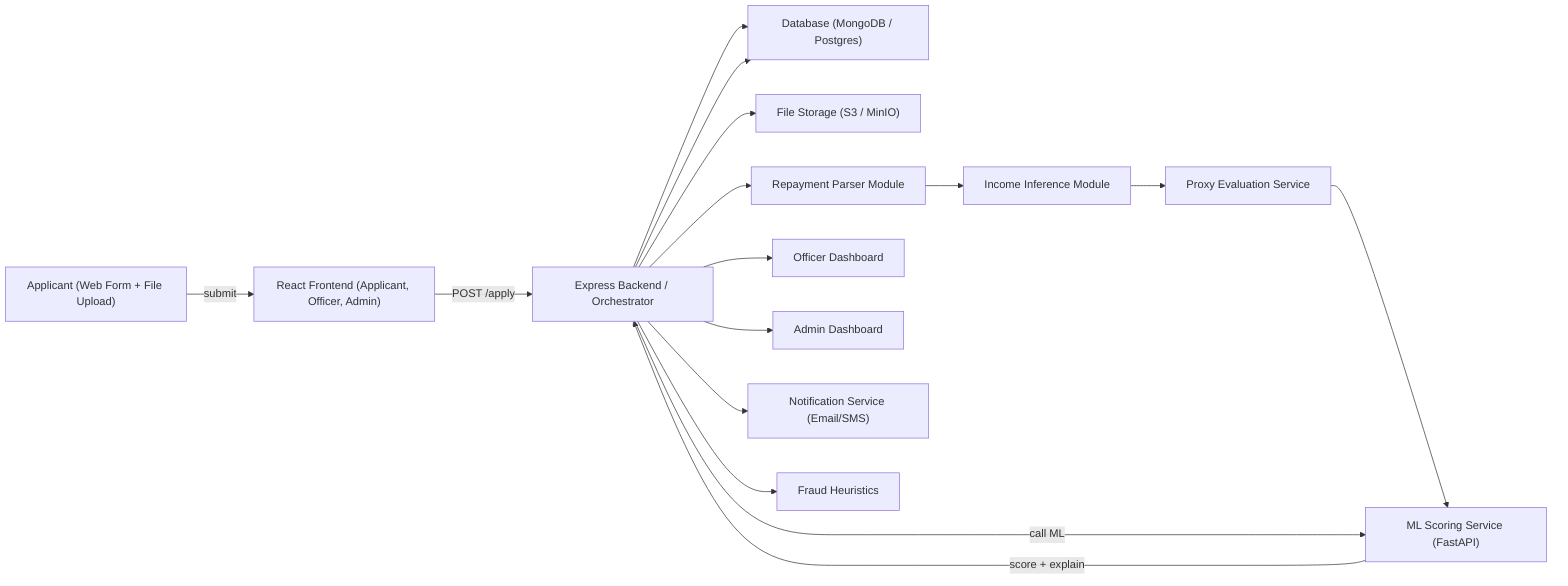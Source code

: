 %% File: /docs/system-diagram.mmd
flowchart LR
    Applicant["Applicant (Web Form + File Upload)"]
    Frontend["React Frontend (Applicant, Officer, Admin)"]
    Backend["Express Backend / Orchestrator"]
    DB["Database (MongoDB / Postgres)"]
    Storage["File Storage (S3 / MinIO)"]
    RepayParser["Repayment Parser Module"]
    IncomeInf["Income Inference Module"]
    ProxyEval["Proxy Evaluation Service"]
    MLService["ML Scoring Service (FastAPI)"]
    OfficerDash["Officer Dashboard"]
    AdminDash["Admin Dashboard"]
    Notification["Notification Service (Email/SMS)"]
    FraudEngine["Fraud Heuristics"]

    Applicant -->|submit| Frontend
    Frontend -->|POST /apply| Backend
    Backend --> Storage
    Backend --> DB
    Backend --> RepayParser
    RepayParser --> IncomeInf
    IncomeInf --> ProxyEval
    ProxyEval --> MLService
    Backend -->|call ML| MLService
    MLService -->|score + explain| Backend
    Backend --> DB
    Backend --> OfficerDash
    Backend --> AdminDash
    Backend --> Notification
    Backend --> FraudEngine